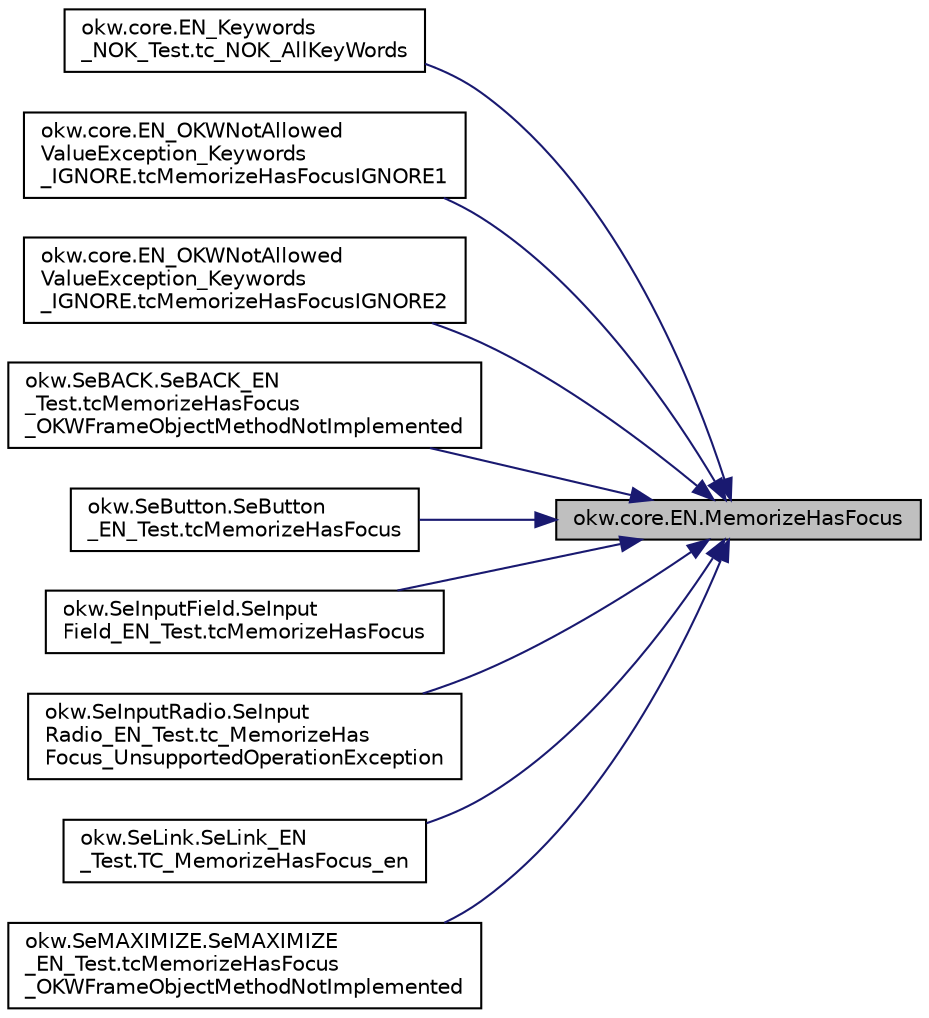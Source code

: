 digraph "okw.core.EN.MemorizeHasFocus"
{
 // INTERACTIVE_SVG=YES
 // LATEX_PDF_SIZE
  edge [fontname="Helvetica",fontsize="10",labelfontname="Helvetica",labelfontsize="10"];
  node [fontname="Helvetica",fontsize="10",shape=record];
  rankdir="RL";
  Node1167 [label="okw.core.EN.MemorizeHasFocus",height=0.2,width=0.4,color="black", fillcolor="grey75", style="filled", fontcolor="black",tooltip="Keine Beschreibung zu \"MemorizeHasFocus\" verfügbar."];
  Node1167 -> Node1168 [dir="back",color="midnightblue",fontsize="10",style="solid",fontname="Helvetica"];
  Node1168 [label="okw.core.EN_Keywords\l_NOK_Test.tc_NOK_AllKeyWords",height=0.2,width=0.4,color="black", fillcolor="white", style="filled",URL="$classokw_1_1core_1_1_e_n___keywords___n_o_k___test.html#a81a960a2341dfb0e27da7871291c84dc",tooltip="Prüft methoden aufruf für einen einfachen Click."];
  Node1167 -> Node1169 [dir="back",color="midnightblue",fontsize="10",style="solid",fontname="Helvetica"];
  Node1169 [label="okw.core.EN_OKWNotAllowed\lValueException_Keywords\l_IGNORE.tcMemorizeHasFocusIGNORE1",height=0.2,width=0.4,color="black", fillcolor="white", style="filled",URL="$classokw_1_1core_1_1_e_n___o_k_w_not_allowed_value_exception___keywords___i_g_n_o_r_e.html#a6fcd85be4c936ba7dd6b1a18d3ff92e0",tooltip="Prüft ob \"${IGNORE} \" die Ausnahme okw.exceptions.OKWNotAllowedValueException auslöst."];
  Node1167 -> Node1170 [dir="back",color="midnightblue",fontsize="10",style="solid",fontname="Helvetica"];
  Node1170 [label="okw.core.EN_OKWNotAllowed\lValueException_Keywords\l_IGNORE.tcMemorizeHasFocusIGNORE2",height=0.2,width=0.4,color="black", fillcolor="white", style="filled",URL="$classokw_1_1core_1_1_e_n___o_k_w_not_allowed_value_exception___keywords___i_g_n_o_r_e.html#a3af95e4551c9e10443801f6c34cc72ff",tooltip="Prüft ob \"\"${IGNORE}${TCN}\" die Ausnahme okw.exceptions.OKWNotAllowedValueException auslöst."];
  Node1167 -> Node1171 [dir="back",color="midnightblue",fontsize="10",style="solid",fontname="Helvetica"];
  Node1171 [label="okw.SeBACK.SeBACK_EN\l_Test.tcMemorizeHasFocus\l_OKWFrameObjectMethodNotImplemented",height=0.2,width=0.4,color="black", fillcolor="white", style="filled",URL="$classokw_1_1_se_b_a_c_k_1_1_se_b_a_c_k___e_n___test.html#a6c552e5a5979756d446b596d1fff577e",tooltip="Teste das Schlüsselwort MemorizeHasFocus( FN, MemKey ) eines SeBACK Prüfen."];
  Node1167 -> Node1172 [dir="back",color="midnightblue",fontsize="10",style="solid",fontname="Helvetica"];
  Node1172 [label="okw.SeButton.SeButton\l_EN_Test.tcMemorizeHasFocus",height=0.2,width=0.4,color="black", fillcolor="white", style="filled",URL="$classokw_1_1_se_button_1_1_se_button___e_n___test.html#a9707ba1526eeda75c8fa41e1e8164aa0",tooltip="Test des Schlüsselwortes MemorizeHasFocus für den GUI-Adapter SeButton."];
  Node1167 -> Node1173 [dir="back",color="midnightblue",fontsize="10",style="solid",fontname="Helvetica"];
  Node1173 [label="okw.SeInputField.SeInput\lField_EN_Test.tcMemorizeHasFocus",height=0.2,width=0.4,color="black", fillcolor="white", style="filled",URL="$classokw_1_1_se_input_field_1_1_se_input_field___e_n___test.html#acd5886595f784cf019869d6ea13e8d01",tooltip="Teste das Schlüsselwort MemorizeHasFocus( FN, MemKey ) eines SeInputText Prüfen."];
  Node1167 -> Node1174 [dir="back",color="midnightblue",fontsize="10",style="solid",fontname="Helvetica"];
  Node1174 [label="okw.SeInputRadio.SeInput\lRadio_EN_Test.tc_MemorizeHas\lFocus_UnsupportedOperationException",height=0.2,width=0.4,color="black", fillcolor="white", style="filled",URL="$classokw_1_1_se_input_radio_1_1_se_input_radio___e_n___test.html#a9416989a5eda857bc38b4446fcff54ec",tooltip="Test des Schlüsselwortes MemorizeHasFocus für den GUI-Adapter SeInputRadio."];
  Node1167 -> Node1175 [dir="back",color="midnightblue",fontsize="10",style="solid",fontname="Helvetica"];
  Node1175 [label="okw.SeLink.SeLink_EN\l_Test.TC_MemorizeHasFocus_en",height=0.2,width=0.4,color="black", fillcolor="white", style="filled",URL="$classokw_1_1_se_link_1_1_se_link___e_n___test.html#a62aa2dfe0475b6579877aa5ef89615c3",tooltip="Prüft die Methode SeLink.MemorizeFocus."];
  Node1167 -> Node1176 [dir="back",color="midnightblue",fontsize="10",style="solid",fontname="Helvetica"];
  Node1176 [label="okw.SeMAXIMIZE.SeMAXIMIZE\l_EN_Test.tcMemorizeHasFocus\l_OKWFrameObjectMethodNotImplemented",height=0.2,width=0.4,color="black", fillcolor="white", style="filled",URL="$classokw_1_1_se_m_a_x_i_m_i_z_e_1_1_se_m_a_x_i_m_i_z_e___e_n___test.html#a9cc8e97f0a2307a57c87fd290d04a538",tooltip="Teste das Schlüsselwort MemorizeHasFocus( FN, MemKey ) eines SeMAXIMIZE Prüfen."];
}
